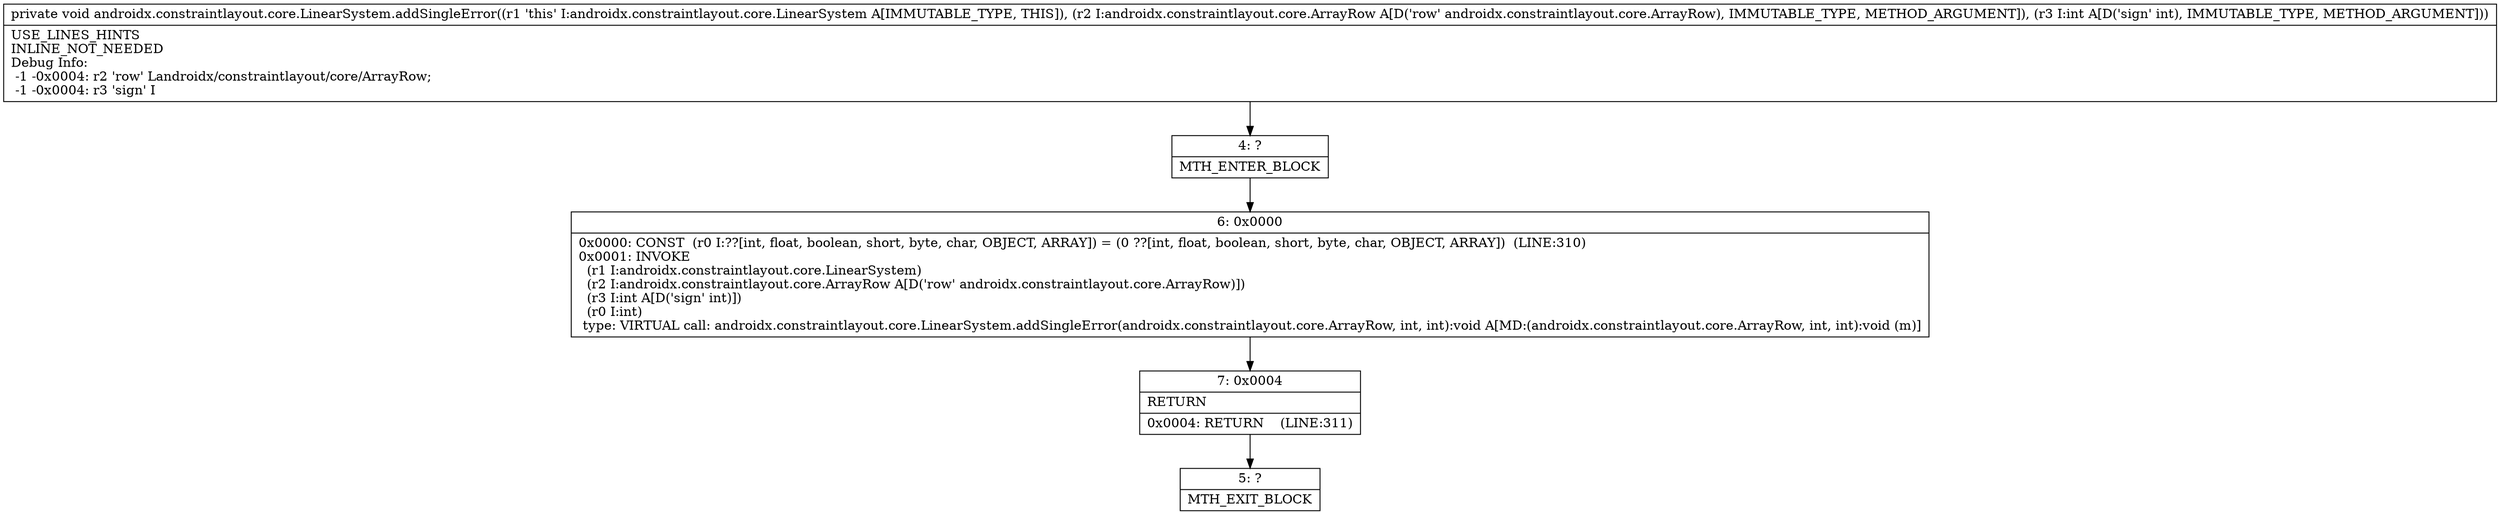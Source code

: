 digraph "CFG forandroidx.constraintlayout.core.LinearSystem.addSingleError(Landroidx\/constraintlayout\/core\/ArrayRow;I)V" {
Node_4 [shape=record,label="{4\:\ ?|MTH_ENTER_BLOCK\l}"];
Node_6 [shape=record,label="{6\:\ 0x0000|0x0000: CONST  (r0 I:??[int, float, boolean, short, byte, char, OBJECT, ARRAY]) = (0 ??[int, float, boolean, short, byte, char, OBJECT, ARRAY])  (LINE:310)\l0x0001: INVOKE  \l  (r1 I:androidx.constraintlayout.core.LinearSystem)\l  (r2 I:androidx.constraintlayout.core.ArrayRow A[D('row' androidx.constraintlayout.core.ArrayRow)])\l  (r3 I:int A[D('sign' int)])\l  (r0 I:int)\l type: VIRTUAL call: androidx.constraintlayout.core.LinearSystem.addSingleError(androidx.constraintlayout.core.ArrayRow, int, int):void A[MD:(androidx.constraintlayout.core.ArrayRow, int, int):void (m)]\l}"];
Node_7 [shape=record,label="{7\:\ 0x0004|RETURN\l|0x0004: RETURN    (LINE:311)\l}"];
Node_5 [shape=record,label="{5\:\ ?|MTH_EXIT_BLOCK\l}"];
MethodNode[shape=record,label="{private void androidx.constraintlayout.core.LinearSystem.addSingleError((r1 'this' I:androidx.constraintlayout.core.LinearSystem A[IMMUTABLE_TYPE, THIS]), (r2 I:androidx.constraintlayout.core.ArrayRow A[D('row' androidx.constraintlayout.core.ArrayRow), IMMUTABLE_TYPE, METHOD_ARGUMENT]), (r3 I:int A[D('sign' int), IMMUTABLE_TYPE, METHOD_ARGUMENT]))  | USE_LINES_HINTS\lINLINE_NOT_NEEDED\lDebug Info:\l  \-1 \-0x0004: r2 'row' Landroidx\/constraintlayout\/core\/ArrayRow;\l  \-1 \-0x0004: r3 'sign' I\l}"];
MethodNode -> Node_4;Node_4 -> Node_6;
Node_6 -> Node_7;
Node_7 -> Node_5;
}

